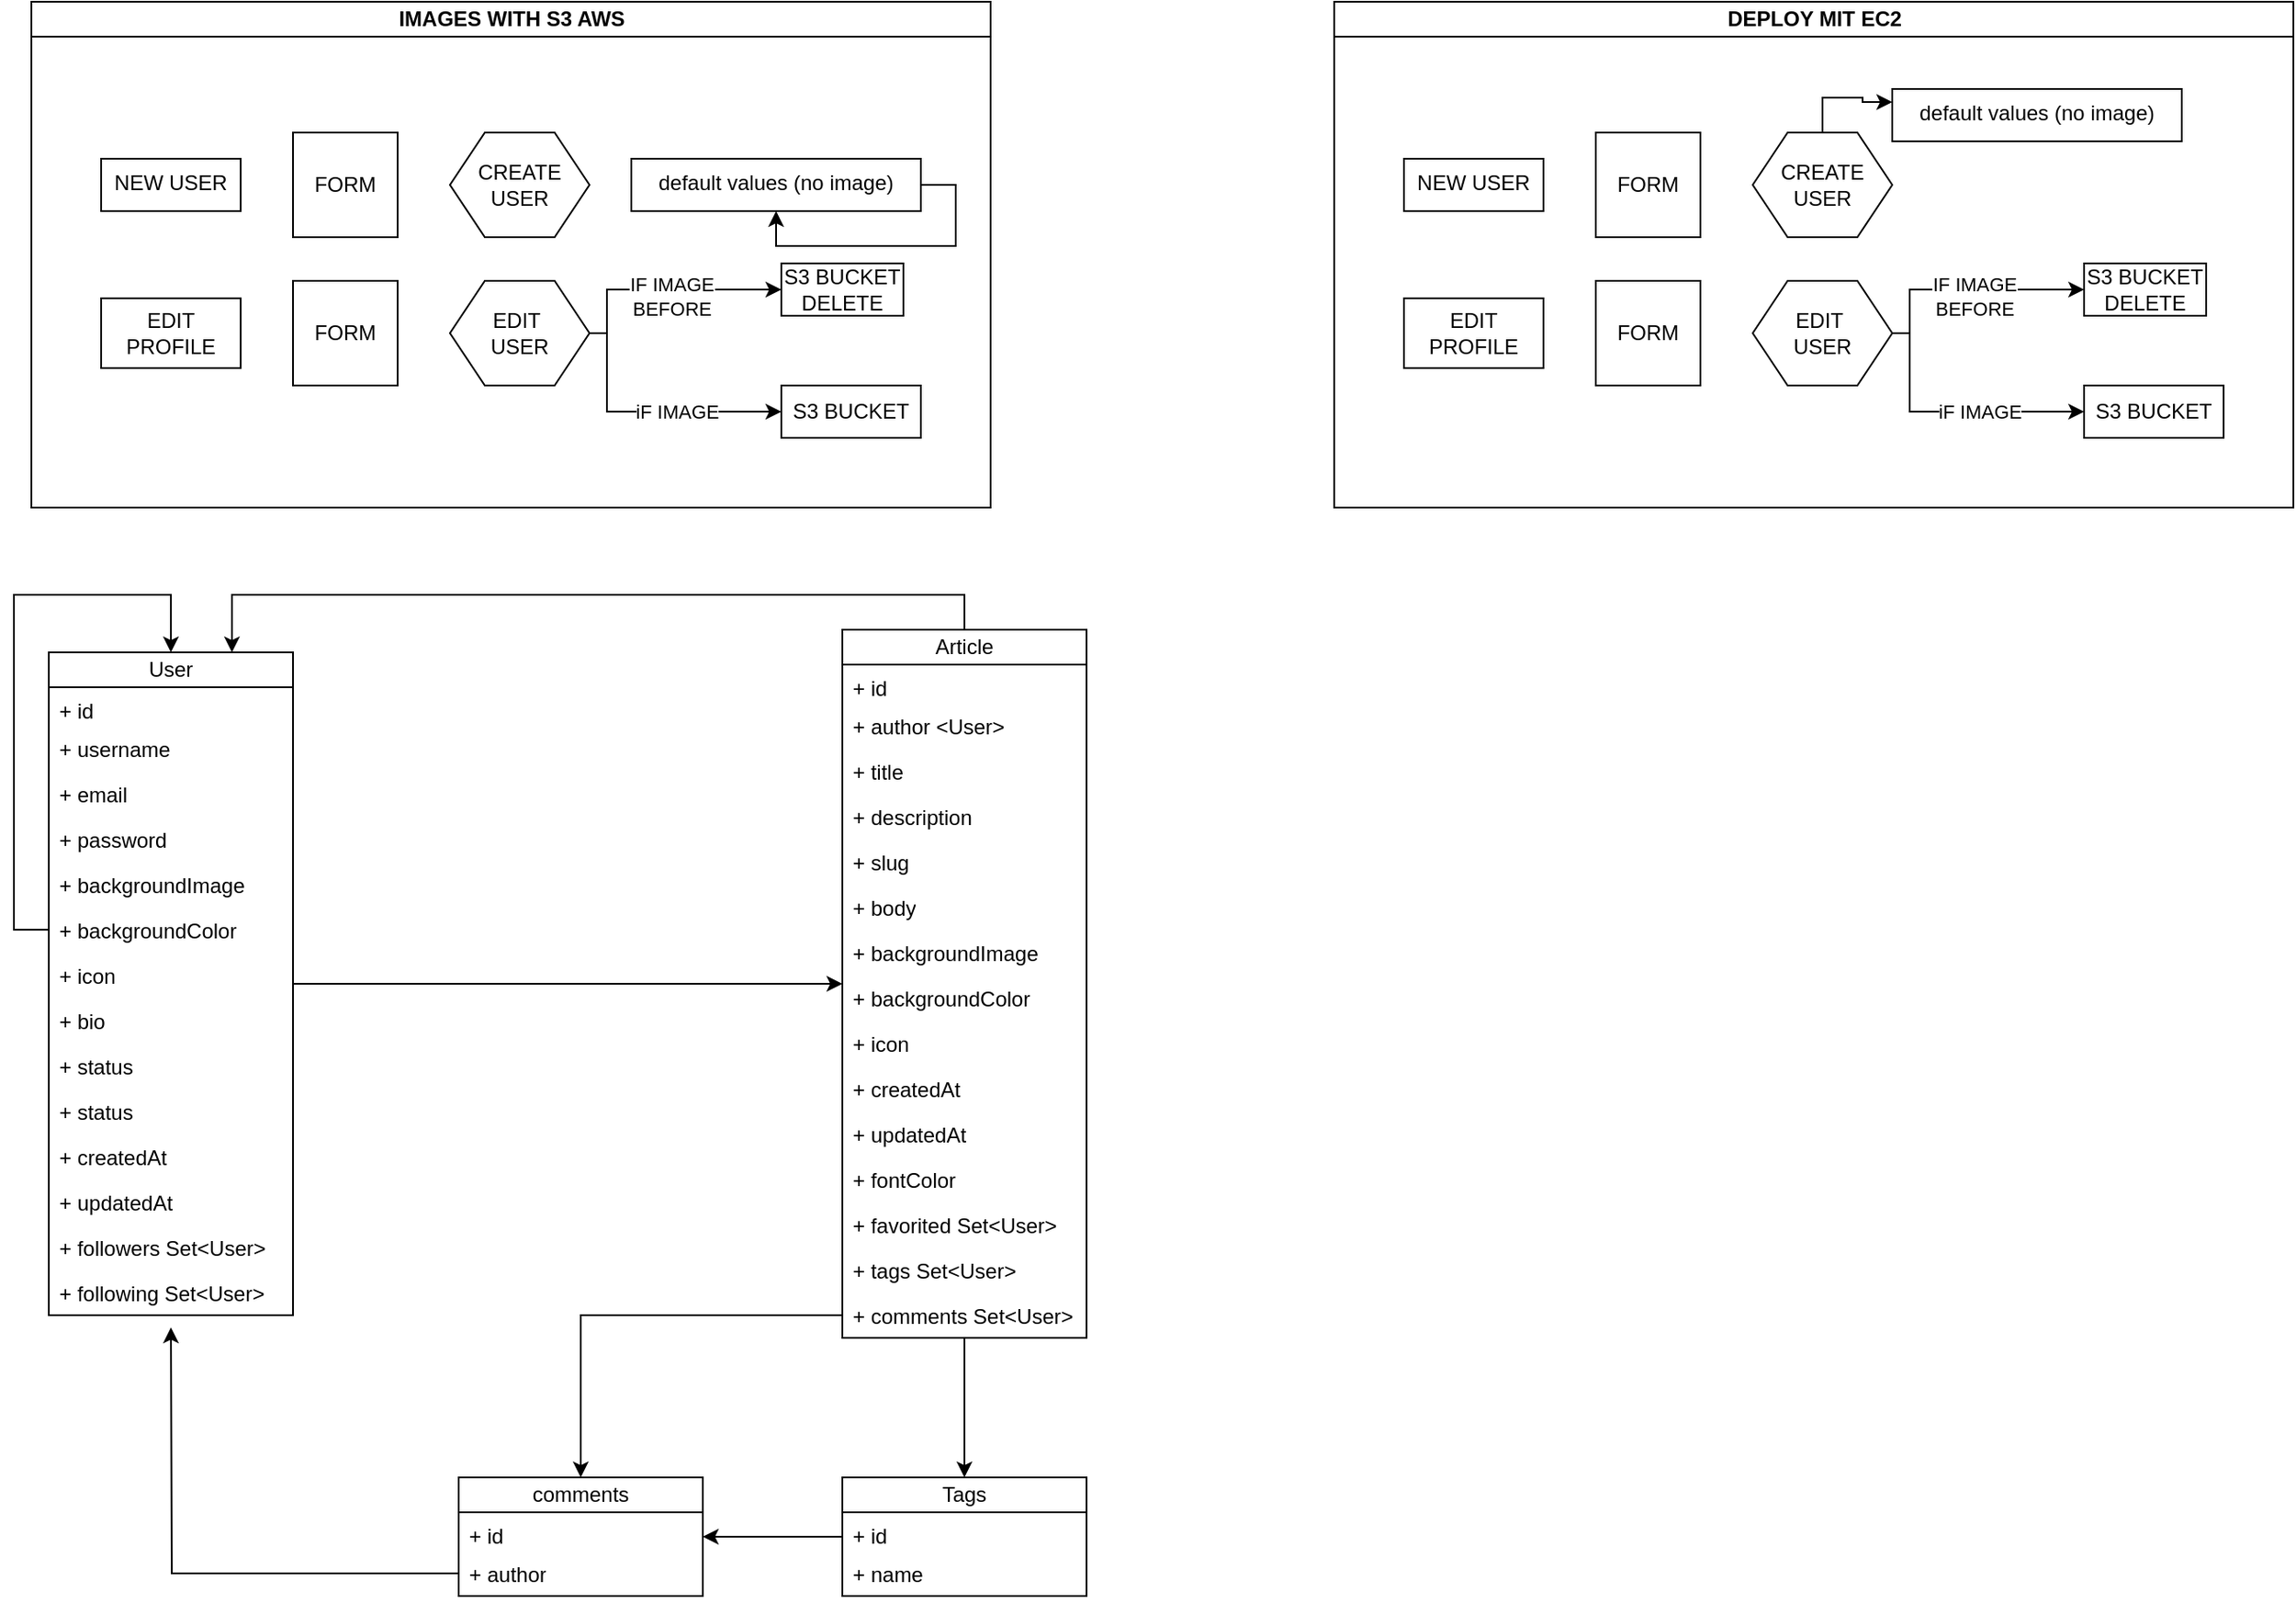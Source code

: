 <mxfile version="24.7.1" type="github">
  <diagram id="prtHgNgQTEPvFCAcTncT" name="Page-1">
    <mxGraphModel dx="794" dy="459" grid="1" gridSize="10" guides="1" tooltips="1" connect="1" arrows="1" fold="1" page="1" pageScale="1" pageWidth="827" pageHeight="1169" math="0" shadow="0">
      <root>
        <mxCell id="0" />
        <mxCell id="1" parent="0" />
        <mxCell id="dNxyNK7c78bLwvsdeMH5-11" value="DEPLOY MIT EC2" style="swimlane;html=1;startSize=20;horizontal=1;containerType=tree;glass=0;" parent="1" vertex="1">
          <mxGeometry x="827" y="100" width="550" height="290" as="geometry" />
        </mxCell>
        <mxCell id="9S2_7b4mvDIKhxkQ7Gb--81" value="default values (no image)" style="rounded=0;whiteSpace=wrap;html=1;verticalAlign=top;" parent="dNxyNK7c78bLwvsdeMH5-11" vertex="1">
          <mxGeometry x="320" y="50" width="166" height="30" as="geometry" />
        </mxCell>
        <mxCell id="9S2_7b4mvDIKhxkQ7Gb--82" value="NEW USER" style="rounded=0;whiteSpace=wrap;html=1;verticalAlign=top;" parent="dNxyNK7c78bLwvsdeMH5-11" vertex="1">
          <mxGeometry x="40" y="90" width="80" height="30" as="geometry" />
        </mxCell>
        <mxCell id="TbEDR5lOKSL9BZgDEyWb-1" value="FORM" style="whiteSpace=wrap;html=1;aspect=fixed;" vertex="1" parent="dNxyNK7c78bLwvsdeMH5-11">
          <mxGeometry x="150" y="75" width="60" height="60" as="geometry" />
        </mxCell>
        <mxCell id="TbEDR5lOKSL9BZgDEyWb-40" style="edgeStyle=orthogonalEdgeStyle;rounded=0;orthogonalLoop=1;jettySize=auto;html=1;entryX=0;entryY=0.25;entryDx=0;entryDy=0;" edge="1" parent="dNxyNK7c78bLwvsdeMH5-11" source="TbEDR5lOKSL9BZgDEyWb-2" target="9S2_7b4mvDIKhxkQ7Gb--81">
          <mxGeometry relative="1" as="geometry">
            <Array as="points">
              <mxPoint x="280" y="55" />
              <mxPoint x="303" y="55" />
              <mxPoint x="303" y="58" />
            </Array>
          </mxGeometry>
        </mxCell>
        <mxCell id="TbEDR5lOKSL9BZgDEyWb-2" value="CREATE USER" style="shape=hexagon;perimeter=hexagonPerimeter2;whiteSpace=wrap;html=1;fixedSize=1;" vertex="1" parent="dNxyNK7c78bLwvsdeMH5-11">
          <mxGeometry x="240" y="75" width="80" height="60" as="geometry" />
        </mxCell>
        <mxCell id="TbEDR5lOKSL9BZgDEyWb-8" value="EDIT PROFILE" style="rounded=0;whiteSpace=wrap;html=1;" vertex="1" parent="dNxyNK7c78bLwvsdeMH5-11">
          <mxGeometry x="40" y="170" width="80" height="40" as="geometry" />
        </mxCell>
        <mxCell id="TbEDR5lOKSL9BZgDEyWb-9" value="FORM" style="whiteSpace=wrap;html=1;aspect=fixed;" vertex="1" parent="dNxyNK7c78bLwvsdeMH5-11">
          <mxGeometry x="150" y="160" width="60" height="60" as="geometry" />
        </mxCell>
        <mxCell id="TbEDR5lOKSL9BZgDEyWb-12" style="edgeStyle=orthogonalEdgeStyle;rounded=0;orthogonalLoop=1;jettySize=auto;html=1;entryX=0;entryY=0.5;entryDx=0;entryDy=0;" edge="1" parent="dNxyNK7c78bLwvsdeMH5-11">
          <mxGeometry relative="1" as="geometry">
            <mxPoint x="320" y="190" as="sourcePoint" />
            <mxPoint x="430" y="235" as="targetPoint" />
            <Array as="points">
              <mxPoint x="330" y="190" />
              <mxPoint x="330" y="235" />
            </Array>
          </mxGeometry>
        </mxCell>
        <mxCell id="TbEDR5lOKSL9BZgDEyWb-13" value="iF IMAGE" style="edgeLabel;html=1;align=center;verticalAlign=middle;resizable=0;points=[];" vertex="1" connectable="0" parent="TbEDR5lOKSL9BZgDEyWb-12">
          <mxGeometry x="-0.275" y="-4" relative="1" as="geometry">
            <mxPoint x="39" y="-4" as="offset" />
          </mxGeometry>
        </mxCell>
        <mxCell id="TbEDR5lOKSL9BZgDEyWb-14" style="edgeStyle=orthogonalEdgeStyle;rounded=0;orthogonalLoop=1;jettySize=auto;html=1;exitX=1;exitY=0.5;exitDx=0;exitDy=0;entryX=0;entryY=0.5;entryDx=0;entryDy=0;" edge="1" parent="dNxyNK7c78bLwvsdeMH5-11" source="TbEDR5lOKSL9BZgDEyWb-10" target="TbEDR5lOKSL9BZgDEyWb-17">
          <mxGeometry relative="1" as="geometry">
            <mxPoint x="350" y="190" as="targetPoint" />
            <Array as="points">
              <mxPoint x="330" y="190" />
              <mxPoint x="330" y="165" />
            </Array>
          </mxGeometry>
        </mxCell>
        <mxCell id="TbEDR5lOKSL9BZgDEyWb-18" value="IF IMAGE&lt;div&gt;BEFORE&lt;/div&gt;" style="edgeLabel;html=1;align=center;verticalAlign=middle;resizable=0;points=[];" vertex="1" connectable="0" parent="TbEDR5lOKSL9BZgDEyWb-14">
          <mxGeometry x="0.058" y="-4" relative="1" as="geometry">
            <mxPoint as="offset" />
          </mxGeometry>
        </mxCell>
        <mxCell id="TbEDR5lOKSL9BZgDEyWb-10" value="EDIT&amp;nbsp;&lt;div&gt;USER&lt;/div&gt;" style="shape=hexagon;perimeter=hexagonPerimeter2;whiteSpace=wrap;html=1;fixedSize=1;" vertex="1" parent="dNxyNK7c78bLwvsdeMH5-11">
          <mxGeometry x="240" y="160" width="80" height="60" as="geometry" />
        </mxCell>
        <mxCell id="TbEDR5lOKSL9BZgDEyWb-11" value="S3 BUCKET" style="rounded=0;whiteSpace=wrap;html=1;" vertex="1" parent="dNxyNK7c78bLwvsdeMH5-11">
          <mxGeometry x="430" y="220" width="80" height="30" as="geometry" />
        </mxCell>
        <mxCell id="TbEDR5lOKSL9BZgDEyWb-17" value="S3 BUCKET DELETE" style="rounded=0;whiteSpace=wrap;html=1;" vertex="1" parent="dNxyNK7c78bLwvsdeMH5-11">
          <mxGeometry x="430" y="150" width="70" height="30" as="geometry" />
        </mxCell>
        <mxCell id="9S2_7b4mvDIKhxkQ7Gb--50" value="" style="edgeStyle=orthogonalEdgeStyle;rounded=0;orthogonalLoop=1;jettySize=auto;html=1;" parent="1" source="9S2_7b4mvDIKhxkQ7Gb--7" target="9S2_7b4mvDIKhxkQ7Gb--34" edge="1">
          <mxGeometry relative="1" as="geometry" />
        </mxCell>
        <mxCell id="9S2_7b4mvDIKhxkQ7Gb--7" value="User" style="swimlane;fontStyle=0;childLayout=stackLayout;horizontal=1;startSize=20;fillColor=none;horizontalStack=0;resizeParent=1;resizeParentMax=0;resizeLast=0;collapsible=1;marginBottom=0;whiteSpace=wrap;html=1;" parent="1" vertex="1">
          <mxGeometry x="90" y="473" width="140" height="380" as="geometry">
            <mxRectangle x="340" y="390" width="70" height="30" as="alternateBounds" />
          </mxGeometry>
        </mxCell>
        <mxCell id="9S2_7b4mvDIKhxkQ7Gb--8" value="+ id&lt;span style=&quot;color: rgba(0, 0, 0, 0); font-family: monospace; font-size: 0px; text-wrap: nowrap;&quot;&gt;%3CmxGraphModel%3E%3Croot%3E%3CmxCell%20id%3D%220%22%2F%3E%3CmxCell%20id%3D%221%22%20parent%3D%220%22%2F%3E%3CmxCell%20id%3D%222%22%20value%3D%22%2B%20Password%22%20style%3D%22text%3BstrokeColor%3Dnone%3BfillColor%3Dnone%3Balign%3Dleft%3BverticalAlign%3Dtop%3BspacingLeft%3D4%3BspacingRight%3D4%3Boverflow%3Dhidden%3Brotatable%3D0%3Bpoints%3D%5B%5B0%2C0.5%5D%2C%5B1%2C0.5%5D%5D%3BportConstraint%3Deastwest%3BwhiteSpace%3Dwrap%3Bhtml%3D1%3B%22%20vertex%3D%221%22%20parent%3D%221%22%3E%3CmxGeometry%20x%3D%22340%22%20y%3D%22458%22%20width%3D%22140%22%20height%3D%2226%22%20as%3D%22geometry%22%2F%3E%3C%2FmxCell%3E%3C%2Froot%3E%3C%2FmxGraphModel%3E&lt;/span&gt;" style="text;strokeColor=none;fillColor=none;align=left;verticalAlign=top;spacingLeft=4;spacingRight=4;overflow=hidden;rotatable=0;points=[[0,0.5],[1,0.5]];portConstraint=eastwest;whiteSpace=wrap;html=1;" parent="9S2_7b4mvDIKhxkQ7Gb--7" vertex="1">
          <mxGeometry y="20" width="140" height="22" as="geometry" />
        </mxCell>
        <mxCell id="9S2_7b4mvDIKhxkQ7Gb--9" value="+ username" style="text;strokeColor=none;fillColor=none;align=left;verticalAlign=top;spacingLeft=4;spacingRight=4;overflow=hidden;rotatable=0;points=[[0,0.5],[1,0.5]];portConstraint=eastwest;whiteSpace=wrap;html=1;" parent="9S2_7b4mvDIKhxkQ7Gb--7" vertex="1">
          <mxGeometry y="42" width="140" height="26" as="geometry" />
        </mxCell>
        <mxCell id="9S2_7b4mvDIKhxkQ7Gb--10" value="+ email" style="text;strokeColor=none;fillColor=none;align=left;verticalAlign=top;spacingLeft=4;spacingRight=4;overflow=hidden;rotatable=0;points=[[0,0.5],[1,0.5]];portConstraint=eastwest;whiteSpace=wrap;html=1;" parent="9S2_7b4mvDIKhxkQ7Gb--7" vertex="1">
          <mxGeometry y="68" width="140" height="26" as="geometry" />
        </mxCell>
        <mxCell id="9S2_7b4mvDIKhxkQ7Gb--21" value="+ password" style="text;strokeColor=none;fillColor=none;align=left;verticalAlign=top;spacingLeft=4;spacingRight=4;overflow=hidden;rotatable=0;points=[[0,0.5],[1,0.5]];portConstraint=eastwest;whiteSpace=wrap;html=1;" parent="9S2_7b4mvDIKhxkQ7Gb--7" vertex="1">
          <mxGeometry y="94" width="140" height="26" as="geometry" />
        </mxCell>
        <mxCell id="9S2_7b4mvDIKhxkQ7Gb--25" value="+ backgroundImage" style="text;strokeColor=none;fillColor=none;align=left;verticalAlign=top;spacingLeft=4;spacingRight=4;overflow=hidden;rotatable=0;points=[[0,0.5],[1,0.5]];portConstraint=eastwest;whiteSpace=wrap;html=1;" parent="9S2_7b4mvDIKhxkQ7Gb--7" vertex="1">
          <mxGeometry y="120" width="140" height="26" as="geometry" />
        </mxCell>
        <mxCell id="9S2_7b4mvDIKhxkQ7Gb--30" style="edgeStyle=orthogonalEdgeStyle;rounded=0;orthogonalLoop=1;jettySize=auto;html=1;" parent="9S2_7b4mvDIKhxkQ7Gb--7" source="9S2_7b4mvDIKhxkQ7Gb--26" target="9S2_7b4mvDIKhxkQ7Gb--7" edge="1">
          <mxGeometry relative="1" as="geometry">
            <Array as="points">
              <mxPoint x="-20" y="159" />
              <mxPoint x="-20" y="-33" />
              <mxPoint x="70" y="-33" />
            </Array>
          </mxGeometry>
        </mxCell>
        <mxCell id="9S2_7b4mvDIKhxkQ7Gb--26" value="+ backgroundColor" style="text;strokeColor=none;fillColor=none;align=left;verticalAlign=top;spacingLeft=4;spacingRight=4;overflow=hidden;rotatable=0;points=[[0,0.5],[1,0.5]];portConstraint=eastwest;whiteSpace=wrap;html=1;" parent="9S2_7b4mvDIKhxkQ7Gb--7" vertex="1">
          <mxGeometry y="146" width="140" height="26" as="geometry" />
        </mxCell>
        <mxCell id="9S2_7b4mvDIKhxkQ7Gb--24" value="+ icon" style="text;strokeColor=none;fillColor=none;align=left;verticalAlign=top;spacingLeft=4;spacingRight=4;overflow=hidden;rotatable=0;points=[[0,0.5],[1,0.5]];portConstraint=eastwest;whiteSpace=wrap;html=1;" parent="9S2_7b4mvDIKhxkQ7Gb--7" vertex="1">
          <mxGeometry y="172" width="140" height="26" as="geometry" />
        </mxCell>
        <mxCell id="9S2_7b4mvDIKhxkQ7Gb--23" value="+ bio" style="text;strokeColor=none;fillColor=none;align=left;verticalAlign=top;spacingLeft=4;spacingRight=4;overflow=hidden;rotatable=0;points=[[0,0.5],[1,0.5]];portConstraint=eastwest;whiteSpace=wrap;html=1;" parent="9S2_7b4mvDIKhxkQ7Gb--7" vertex="1">
          <mxGeometry y="198" width="140" height="26" as="geometry" />
        </mxCell>
        <mxCell id="9S2_7b4mvDIKhxkQ7Gb--22" value="+ status" style="text;strokeColor=none;fillColor=none;align=left;verticalAlign=top;spacingLeft=4;spacingRight=4;overflow=hidden;rotatable=0;points=[[0,0.5],[1,0.5]];portConstraint=eastwest;whiteSpace=wrap;html=1;" parent="9S2_7b4mvDIKhxkQ7Gb--7" vertex="1">
          <mxGeometry y="224" width="140" height="26" as="geometry" />
        </mxCell>
        <mxCell id="9S2_7b4mvDIKhxkQ7Gb--27" value="+ status" style="text;strokeColor=none;fillColor=none;align=left;verticalAlign=top;spacingLeft=4;spacingRight=4;overflow=hidden;rotatable=0;points=[[0,0.5],[1,0.5]];portConstraint=eastwest;whiteSpace=wrap;html=1;" parent="9S2_7b4mvDIKhxkQ7Gb--7" vertex="1">
          <mxGeometry y="250" width="140" height="26" as="geometry" />
        </mxCell>
        <mxCell id="9S2_7b4mvDIKhxkQ7Gb--29" value="+ createdAt" style="text;strokeColor=none;fillColor=none;align=left;verticalAlign=top;spacingLeft=4;spacingRight=4;overflow=hidden;rotatable=0;points=[[0,0.5],[1,0.5]];portConstraint=eastwest;whiteSpace=wrap;html=1;" parent="9S2_7b4mvDIKhxkQ7Gb--7" vertex="1">
          <mxGeometry y="276" width="140" height="26" as="geometry" />
        </mxCell>
        <mxCell id="9S2_7b4mvDIKhxkQ7Gb--28" value="+ updatedAt" style="text;strokeColor=none;fillColor=none;align=left;verticalAlign=top;spacingLeft=4;spacingRight=4;overflow=hidden;rotatable=0;points=[[0,0.5],[1,0.5]];portConstraint=eastwest;whiteSpace=wrap;html=1;" parent="9S2_7b4mvDIKhxkQ7Gb--7" vertex="1">
          <mxGeometry y="302" width="140" height="26" as="geometry" />
        </mxCell>
        <mxCell id="9S2_7b4mvDIKhxkQ7Gb--31" value="+ followers Set&amp;lt;User&amp;gt;" style="text;strokeColor=none;fillColor=none;align=left;verticalAlign=top;spacingLeft=4;spacingRight=4;overflow=hidden;rotatable=0;points=[[0,0.5],[1,0.5]];portConstraint=eastwest;whiteSpace=wrap;html=1;" parent="9S2_7b4mvDIKhxkQ7Gb--7" vertex="1">
          <mxGeometry y="328" width="140" height="26" as="geometry" />
        </mxCell>
        <mxCell id="9S2_7b4mvDIKhxkQ7Gb--32" value="+ following Set&amp;lt;User&amp;gt;" style="text;strokeColor=none;fillColor=none;align=left;verticalAlign=top;spacingLeft=4;spacingRight=4;overflow=hidden;rotatable=0;points=[[0,0.5],[1,0.5]];portConstraint=eastwest;whiteSpace=wrap;html=1;" parent="9S2_7b4mvDIKhxkQ7Gb--7" vertex="1">
          <mxGeometry y="354" width="140" height="26" as="geometry" />
        </mxCell>
        <mxCell id="9S2_7b4mvDIKhxkQ7Gb--51" style="edgeStyle=orthogonalEdgeStyle;rounded=0;orthogonalLoop=1;jettySize=auto;html=1;entryX=0.75;entryY=0;entryDx=0;entryDy=0;" parent="1" source="9S2_7b4mvDIKhxkQ7Gb--34" target="9S2_7b4mvDIKhxkQ7Gb--7" edge="1">
          <mxGeometry relative="1" as="geometry">
            <mxPoint x="430" y="450" as="targetPoint" />
            <Array as="points">
              <mxPoint x="615" y="440" />
              <mxPoint x="195" y="440" />
            </Array>
          </mxGeometry>
        </mxCell>
        <mxCell id="9S2_7b4mvDIKhxkQ7Gb--72" value="" style="edgeStyle=orthogonalEdgeStyle;rounded=0;orthogonalLoop=1;jettySize=auto;html=1;" parent="1" source="9S2_7b4mvDIKhxkQ7Gb--34" target="9S2_7b4mvDIKhxkQ7Gb--56" edge="1">
          <mxGeometry relative="1" as="geometry" />
        </mxCell>
        <mxCell id="9S2_7b4mvDIKhxkQ7Gb--34" value="Article" style="swimlane;fontStyle=0;childLayout=stackLayout;horizontal=1;startSize=20;fillColor=none;horizontalStack=0;resizeParent=1;resizeParentMax=0;resizeLast=0;collapsible=1;marginBottom=0;whiteSpace=wrap;html=1;" parent="1" vertex="1">
          <mxGeometry x="545" y="460" width="140" height="406" as="geometry">
            <mxRectangle x="340" y="390" width="70" height="30" as="alternateBounds" />
          </mxGeometry>
        </mxCell>
        <mxCell id="9S2_7b4mvDIKhxkQ7Gb--35" value="+ id&lt;span style=&quot;color: rgba(0, 0, 0, 0); font-family: monospace; font-size: 0px; text-wrap: nowrap;&quot;&gt;%3CmxGraphModel%3E%3Croot%3E%3CmxCell%20id%3D%220%22%2F%3E%3CmxCell%20id%3D%221%22%20parent%3D%220%22%2F%3E%3CmxCell%20id%3D%222%22%20value%3D%22%2B%20Password%22%20style%3D%22text%3BstrokeColor%3Dnone%3BfillColor%3Dnone%3Balign%3Dleft%3BverticalAlign%3Dtop%3BspacingLeft%3D4%3BspacingRight%3D4%3Boverflow%3Dhidden%3Brotatable%3D0%3Bpoints%3D%5B%5B0%2C0.5%5D%2C%5B1%2C0.5%5D%5D%3BportConstraint%3Deastwest%3BwhiteSpace%3Dwrap%3Bhtml%3D1%3B%22%20vertex%3D%221%22%20parent%3D%221%22%3E%3CmxGeometry%20x%3D%22340%22%20y%3D%22458%22%20width%3D%22140%22%20height%3D%2226%22%20as%3D%22geometry%22%2F%3E%3C%2FmxCell%3E%3C%2Froot%3E%3C%2FmxGraphModel%3E&lt;/span&gt;" style="text;strokeColor=none;fillColor=none;align=left;verticalAlign=top;spacingLeft=4;spacingRight=4;overflow=hidden;rotatable=0;points=[[0,0.5],[1,0.5]];portConstraint=eastwest;whiteSpace=wrap;html=1;" parent="9S2_7b4mvDIKhxkQ7Gb--34" vertex="1">
          <mxGeometry y="20" width="140" height="22" as="geometry" />
        </mxCell>
        <mxCell id="9S2_7b4mvDIKhxkQ7Gb--36" value="+ author &amp;lt;User&amp;gt;" style="text;strokeColor=none;fillColor=none;align=left;verticalAlign=top;spacingLeft=4;spacingRight=4;overflow=hidden;rotatable=0;points=[[0,0.5],[1,0.5]];portConstraint=eastwest;whiteSpace=wrap;html=1;" parent="9S2_7b4mvDIKhxkQ7Gb--34" vertex="1">
          <mxGeometry y="42" width="140" height="26" as="geometry" />
        </mxCell>
        <mxCell id="9S2_7b4mvDIKhxkQ7Gb--37" value="+ title" style="text;strokeColor=none;fillColor=none;align=left;verticalAlign=top;spacingLeft=4;spacingRight=4;overflow=hidden;rotatable=0;points=[[0,0.5],[1,0.5]];portConstraint=eastwest;whiteSpace=wrap;html=1;" parent="9S2_7b4mvDIKhxkQ7Gb--34" vertex="1">
          <mxGeometry y="68" width="140" height="26" as="geometry" />
        </mxCell>
        <mxCell id="9S2_7b4mvDIKhxkQ7Gb--38" value="+ description" style="text;strokeColor=none;fillColor=none;align=left;verticalAlign=top;spacingLeft=4;spacingRight=4;overflow=hidden;rotatable=0;points=[[0,0.5],[1,0.5]];portConstraint=eastwest;whiteSpace=wrap;html=1;" parent="9S2_7b4mvDIKhxkQ7Gb--34" vertex="1">
          <mxGeometry y="94" width="140" height="26" as="geometry" />
        </mxCell>
        <mxCell id="9S2_7b4mvDIKhxkQ7Gb--39" value="+ slug" style="text;strokeColor=none;fillColor=none;align=left;verticalAlign=top;spacingLeft=4;spacingRight=4;overflow=hidden;rotatable=0;points=[[0,0.5],[1,0.5]];portConstraint=eastwest;whiteSpace=wrap;html=1;" parent="9S2_7b4mvDIKhxkQ7Gb--34" vertex="1">
          <mxGeometry y="120" width="140" height="26" as="geometry" />
        </mxCell>
        <mxCell id="9S2_7b4mvDIKhxkQ7Gb--41" value="+ body" style="text;strokeColor=none;fillColor=none;align=left;verticalAlign=top;spacingLeft=4;spacingRight=4;overflow=hidden;rotatable=0;points=[[0,0.5],[1,0.5]];portConstraint=eastwest;whiteSpace=wrap;html=1;" parent="9S2_7b4mvDIKhxkQ7Gb--34" vertex="1">
          <mxGeometry y="146" width="140" height="26" as="geometry" />
        </mxCell>
        <mxCell id="9S2_7b4mvDIKhxkQ7Gb--42" value="+ backgroundImage" style="text;strokeColor=none;fillColor=none;align=left;verticalAlign=top;spacingLeft=4;spacingRight=4;overflow=hidden;rotatable=0;points=[[0,0.5],[1,0.5]];portConstraint=eastwest;whiteSpace=wrap;html=1;" parent="9S2_7b4mvDIKhxkQ7Gb--34" vertex="1">
          <mxGeometry y="172" width="140" height="26" as="geometry" />
        </mxCell>
        <mxCell id="9S2_7b4mvDIKhxkQ7Gb--43" value="+ backgroundColor" style="text;strokeColor=none;fillColor=none;align=left;verticalAlign=top;spacingLeft=4;spacingRight=4;overflow=hidden;rotatable=0;points=[[0,0.5],[1,0.5]];portConstraint=eastwest;whiteSpace=wrap;html=1;" parent="9S2_7b4mvDIKhxkQ7Gb--34" vertex="1">
          <mxGeometry y="198" width="140" height="26" as="geometry" />
        </mxCell>
        <mxCell id="9S2_7b4mvDIKhxkQ7Gb--44" value="+ icon" style="text;strokeColor=none;fillColor=none;align=left;verticalAlign=top;spacingLeft=4;spacingRight=4;overflow=hidden;rotatable=0;points=[[0,0.5],[1,0.5]];portConstraint=eastwest;whiteSpace=wrap;html=1;" parent="9S2_7b4mvDIKhxkQ7Gb--34" vertex="1">
          <mxGeometry y="224" width="140" height="26" as="geometry" />
        </mxCell>
        <mxCell id="9S2_7b4mvDIKhxkQ7Gb--46" value="+ createdAt" style="text;strokeColor=none;fillColor=none;align=left;verticalAlign=top;spacingLeft=4;spacingRight=4;overflow=hidden;rotatable=0;points=[[0,0.5],[1,0.5]];portConstraint=eastwest;whiteSpace=wrap;html=1;" parent="9S2_7b4mvDIKhxkQ7Gb--34" vertex="1">
          <mxGeometry y="250" width="140" height="26" as="geometry" />
        </mxCell>
        <mxCell id="9S2_7b4mvDIKhxkQ7Gb--47" value="+ updatedAt" style="text;strokeColor=none;fillColor=none;align=left;verticalAlign=top;spacingLeft=4;spacingRight=4;overflow=hidden;rotatable=0;points=[[0,0.5],[1,0.5]];portConstraint=eastwest;whiteSpace=wrap;html=1;" parent="9S2_7b4mvDIKhxkQ7Gb--34" vertex="1">
          <mxGeometry y="276" width="140" height="26" as="geometry" />
        </mxCell>
        <mxCell id="9S2_7b4mvDIKhxkQ7Gb--48" value="+ fontColor" style="text;strokeColor=none;fillColor=none;align=left;verticalAlign=top;spacingLeft=4;spacingRight=4;overflow=hidden;rotatable=0;points=[[0,0.5],[1,0.5]];portConstraint=eastwest;whiteSpace=wrap;html=1;" parent="9S2_7b4mvDIKhxkQ7Gb--34" vertex="1">
          <mxGeometry y="302" width="140" height="26" as="geometry" />
        </mxCell>
        <mxCell id="9S2_7b4mvDIKhxkQ7Gb--55" value="+ favorited Set&amp;lt;User&amp;gt;" style="text;strokeColor=none;fillColor=none;align=left;verticalAlign=top;spacingLeft=4;spacingRight=4;overflow=hidden;rotatable=0;points=[[0,0.5],[1,0.5]];portConstraint=eastwest;whiteSpace=wrap;html=1;" parent="9S2_7b4mvDIKhxkQ7Gb--34" vertex="1">
          <mxGeometry y="328" width="140" height="26" as="geometry" />
        </mxCell>
        <mxCell id="9S2_7b4mvDIKhxkQ7Gb--53" value="+ tags Set&amp;lt;User&amp;gt;" style="text;strokeColor=none;fillColor=none;align=left;verticalAlign=top;spacingLeft=4;spacingRight=4;overflow=hidden;rotatable=0;points=[[0,0.5],[1,0.5]];portConstraint=eastwest;whiteSpace=wrap;html=1;" parent="9S2_7b4mvDIKhxkQ7Gb--34" vertex="1">
          <mxGeometry y="354" width="140" height="26" as="geometry" />
        </mxCell>
        <mxCell id="9S2_7b4mvDIKhxkQ7Gb--54" value="+ comments Set&amp;lt;User&amp;gt;" style="text;strokeColor=none;fillColor=none;align=left;verticalAlign=top;spacingLeft=4;spacingRight=4;overflow=hidden;rotatable=0;points=[[0,0.5],[1,0.5]];portConstraint=eastwest;whiteSpace=wrap;html=1;" parent="9S2_7b4mvDIKhxkQ7Gb--34" vertex="1">
          <mxGeometry y="380" width="140" height="26" as="geometry" />
        </mxCell>
        <mxCell id="9S2_7b4mvDIKhxkQ7Gb--76" value="" style="edgeStyle=orthogonalEdgeStyle;rounded=0;orthogonalLoop=1;jettySize=auto;html=1;" parent="1" source="9S2_7b4mvDIKhxkQ7Gb--56" target="9S2_7b4mvDIKhxkQ7Gb--73" edge="1">
          <mxGeometry relative="1" as="geometry" />
        </mxCell>
        <mxCell id="9S2_7b4mvDIKhxkQ7Gb--56" value="Tags" style="swimlane;fontStyle=0;childLayout=stackLayout;horizontal=1;startSize=20;fillColor=none;horizontalStack=0;resizeParent=1;resizeParentMax=0;resizeLast=0;collapsible=1;marginBottom=0;whiteSpace=wrap;html=1;" parent="1" vertex="1">
          <mxGeometry x="545" y="946" width="140" height="68" as="geometry">
            <mxRectangle x="340" y="390" width="70" height="30" as="alternateBounds" />
          </mxGeometry>
        </mxCell>
        <mxCell id="9S2_7b4mvDIKhxkQ7Gb--57" value="+ id&lt;span style=&quot;color: rgba(0, 0, 0, 0); font-family: monospace; font-size: 0px; text-wrap: nowrap;&quot;&gt;%3CmxGraphModel%3E%3Croot%3E%3CmxCell%20id%3D%220%22%2F%3E%3CmxCell%20id%3D%221%22%20parent%3D%220%22%2F%3E%3CmxCell%20id%3D%222%22%20value%3D%22%2B%20Password%22%20style%3D%22text%3BstrokeColor%3Dnone%3BfillColor%3Dnone%3Balign%3Dleft%3BverticalAlign%3Dtop%3BspacingLeft%3D4%3BspacingRight%3D4%3Boverflow%3Dhidden%3Brotatable%3D0%3Bpoints%3D%5B%5B0%2C0.5%5D%2C%5B1%2C0.5%5D%5D%3BportConstraint%3Deastwest%3BwhiteSpace%3Dwrap%3Bhtml%3D1%3B%22%20vertex%3D%221%22%20parent%3D%221%22%3E%3CmxGeometry%20x%3D%22340%22%20y%3D%22458%22%20width%3D%22140%22%20height%3D%2226%22%20as%3D%22geometry%22%2F%3E%3C%2FmxCell%3E%3C%2Froot%3E%3C%2FmxGraphModel%3E&lt;/span&gt;" style="text;strokeColor=none;fillColor=none;align=left;verticalAlign=top;spacingLeft=4;spacingRight=4;overflow=hidden;rotatable=0;points=[[0,0.5],[1,0.5]];portConstraint=eastwest;whiteSpace=wrap;html=1;" parent="9S2_7b4mvDIKhxkQ7Gb--56" vertex="1">
          <mxGeometry y="20" width="140" height="22" as="geometry" />
        </mxCell>
        <mxCell id="9S2_7b4mvDIKhxkQ7Gb--58" value="+ name" style="text;strokeColor=none;fillColor=none;align=left;verticalAlign=top;spacingLeft=4;spacingRight=4;overflow=hidden;rotatable=0;points=[[0,0.5],[1,0.5]];portConstraint=eastwest;whiteSpace=wrap;html=1;" parent="9S2_7b4mvDIKhxkQ7Gb--56" vertex="1">
          <mxGeometry y="42" width="140" height="26" as="geometry" />
        </mxCell>
        <mxCell id="9S2_7b4mvDIKhxkQ7Gb--73" value="comments" style="swimlane;fontStyle=0;childLayout=stackLayout;horizontal=1;startSize=20;fillColor=none;horizontalStack=0;resizeParent=1;resizeParentMax=0;resizeLast=0;collapsible=1;marginBottom=0;whiteSpace=wrap;html=1;" parent="1" vertex="1">
          <mxGeometry x="325" y="946" width="140" height="68" as="geometry">
            <mxRectangle x="340" y="390" width="70" height="30" as="alternateBounds" />
          </mxGeometry>
        </mxCell>
        <mxCell id="9S2_7b4mvDIKhxkQ7Gb--74" value="+ id&lt;span style=&quot;color: rgba(0, 0, 0, 0); font-family: monospace; font-size: 0px; text-wrap: nowrap;&quot;&gt;%3CmxGraphModel%3E%3Croot%3E%3CmxCell%20id%3D%220%22%2F%3E%3CmxCell%20id%3D%221%22%20parent%3D%220%22%2F%3E%3CmxCell%20id%3D%222%22%20value%3D%22%2B%20Password%22%20style%3D%22text%3BstrokeColor%3Dnone%3BfillColor%3Dnone%3Balign%3Dleft%3BverticalAlign%3Dtop%3BspacingLeft%3D4%3BspacingRight%3D4%3Boverflow%3Dhidden%3Brotatable%3D0%3Bpoints%3D%5B%5B0%2C0.5%5D%2C%5B1%2C0.5%5D%5D%3BportConstraint%3Deastwest%3BwhiteSpace%3Dwrap%3Bhtml%3D1%3B%22%20vertex%3D%221%22%20parent%3D%221%22%3E%3CmxGeometry%20x%3D%22340%22%20y%3D%22458%22%20width%3D%22140%22%20height%3D%2226%22%20as%3D%22geometry%22%2F%3E%3C%2FmxCell%3E%3C%2Froot%3E%3C%2FmxGraphModel%3E&lt;/span&gt;" style="text;strokeColor=none;fillColor=none;align=left;verticalAlign=top;spacingLeft=4;spacingRight=4;overflow=hidden;rotatable=0;points=[[0,0.5],[1,0.5]];portConstraint=eastwest;whiteSpace=wrap;html=1;" parent="9S2_7b4mvDIKhxkQ7Gb--73" vertex="1">
          <mxGeometry y="20" width="140" height="22" as="geometry" />
        </mxCell>
        <mxCell id="9S2_7b4mvDIKhxkQ7Gb--78" style="edgeStyle=orthogonalEdgeStyle;rounded=0;orthogonalLoop=1;jettySize=auto;html=1;" parent="9S2_7b4mvDIKhxkQ7Gb--73" source="9S2_7b4mvDIKhxkQ7Gb--75" edge="1">
          <mxGeometry relative="1" as="geometry">
            <mxPoint x="-165" y="-86" as="targetPoint" />
          </mxGeometry>
        </mxCell>
        <mxCell id="9S2_7b4mvDIKhxkQ7Gb--75" value="+ author" style="text;strokeColor=none;fillColor=none;align=left;verticalAlign=top;spacingLeft=4;spacingRight=4;overflow=hidden;rotatable=0;points=[[0,0.5],[1,0.5]];portConstraint=eastwest;whiteSpace=wrap;html=1;" parent="9S2_7b4mvDIKhxkQ7Gb--73" vertex="1">
          <mxGeometry y="42" width="140" height="26" as="geometry" />
        </mxCell>
        <mxCell id="9S2_7b4mvDIKhxkQ7Gb--77" style="edgeStyle=orthogonalEdgeStyle;rounded=0;orthogonalLoop=1;jettySize=auto;html=1;entryX=0.5;entryY=0;entryDx=0;entryDy=0;" parent="1" source="9S2_7b4mvDIKhxkQ7Gb--54" target="9S2_7b4mvDIKhxkQ7Gb--73" edge="1">
          <mxGeometry relative="1" as="geometry" />
        </mxCell>
        <mxCell id="TbEDR5lOKSL9BZgDEyWb-24" value="IMAGES WITH S3 AWS" style="swimlane;html=1;startSize=20;horizontal=1;containerType=tree;glass=0;" vertex="1" parent="1">
          <mxGeometry x="80" y="100" width="550" height="290" as="geometry" />
        </mxCell>
        <mxCell id="TbEDR5lOKSL9BZgDEyWb-25" value="default values (no image)" style="rounded=0;whiteSpace=wrap;html=1;verticalAlign=top;" vertex="1" parent="TbEDR5lOKSL9BZgDEyWb-24">
          <mxGeometry x="344" y="90" width="166" height="30" as="geometry" />
        </mxCell>
        <mxCell id="TbEDR5lOKSL9BZgDEyWb-26" value="NEW USER" style="rounded=0;whiteSpace=wrap;html=1;verticalAlign=top;" vertex="1" parent="TbEDR5lOKSL9BZgDEyWb-24">
          <mxGeometry x="40" y="90" width="80" height="30" as="geometry" />
        </mxCell>
        <mxCell id="TbEDR5lOKSL9BZgDEyWb-27" value="FORM" style="whiteSpace=wrap;html=1;aspect=fixed;" vertex="1" parent="TbEDR5lOKSL9BZgDEyWb-24">
          <mxGeometry x="150" y="75" width="60" height="60" as="geometry" />
        </mxCell>
        <mxCell id="TbEDR5lOKSL9BZgDEyWb-28" value="CREATE USER" style="shape=hexagon;perimeter=hexagonPerimeter2;whiteSpace=wrap;html=1;fixedSize=1;" vertex="1" parent="TbEDR5lOKSL9BZgDEyWb-24">
          <mxGeometry x="240" y="75" width="80" height="60" as="geometry" />
        </mxCell>
        <mxCell id="TbEDR5lOKSL9BZgDEyWb-29" value="EDIT PROFILE" style="rounded=0;whiteSpace=wrap;html=1;" vertex="1" parent="TbEDR5lOKSL9BZgDEyWb-24">
          <mxGeometry x="40" y="170" width="80" height="40" as="geometry" />
        </mxCell>
        <mxCell id="TbEDR5lOKSL9BZgDEyWb-30" value="FORM" style="whiteSpace=wrap;html=1;aspect=fixed;" vertex="1" parent="TbEDR5lOKSL9BZgDEyWb-24">
          <mxGeometry x="150" y="160" width="60" height="60" as="geometry" />
        </mxCell>
        <mxCell id="TbEDR5lOKSL9BZgDEyWb-31" style="edgeStyle=orthogonalEdgeStyle;rounded=0;orthogonalLoop=1;jettySize=auto;html=1;entryX=0;entryY=0.5;entryDx=0;entryDy=0;" edge="1" parent="TbEDR5lOKSL9BZgDEyWb-24" source="TbEDR5lOKSL9BZgDEyWb-35" target="TbEDR5lOKSL9BZgDEyWb-36">
          <mxGeometry relative="1" as="geometry">
            <Array as="points">
              <mxPoint x="330" y="190" />
              <mxPoint x="330" y="235" />
            </Array>
          </mxGeometry>
        </mxCell>
        <mxCell id="TbEDR5lOKSL9BZgDEyWb-32" value="iF IMAGE" style="edgeLabel;html=1;align=center;verticalAlign=middle;resizable=0;points=[];" vertex="1" connectable="0" parent="TbEDR5lOKSL9BZgDEyWb-31">
          <mxGeometry x="-0.275" y="-4" relative="1" as="geometry">
            <mxPoint x="39" y="-4" as="offset" />
          </mxGeometry>
        </mxCell>
        <mxCell id="TbEDR5lOKSL9BZgDEyWb-33" style="edgeStyle=orthogonalEdgeStyle;rounded=0;orthogonalLoop=1;jettySize=auto;html=1;exitX=1;exitY=0.5;exitDx=0;exitDy=0;entryX=0;entryY=0.5;entryDx=0;entryDy=0;" edge="1" parent="TbEDR5lOKSL9BZgDEyWb-24" source="TbEDR5lOKSL9BZgDEyWb-35" target="TbEDR5lOKSL9BZgDEyWb-37">
          <mxGeometry relative="1" as="geometry">
            <mxPoint x="350" y="190" as="targetPoint" />
            <Array as="points">
              <mxPoint x="330" y="190" />
              <mxPoint x="330" y="165" />
            </Array>
          </mxGeometry>
        </mxCell>
        <mxCell id="TbEDR5lOKSL9BZgDEyWb-34" value="IF IMAGE&lt;div&gt;BEFORE&lt;/div&gt;" style="edgeLabel;html=1;align=center;verticalAlign=middle;resizable=0;points=[];" vertex="1" connectable="0" parent="TbEDR5lOKSL9BZgDEyWb-33">
          <mxGeometry x="0.058" y="-4" relative="1" as="geometry">
            <mxPoint as="offset" />
          </mxGeometry>
        </mxCell>
        <mxCell id="TbEDR5lOKSL9BZgDEyWb-35" value="EDIT&amp;nbsp;&lt;div&gt;USER&lt;/div&gt;" style="shape=hexagon;perimeter=hexagonPerimeter2;whiteSpace=wrap;html=1;fixedSize=1;" vertex="1" parent="TbEDR5lOKSL9BZgDEyWb-24">
          <mxGeometry x="240" y="160" width="80" height="60" as="geometry" />
        </mxCell>
        <mxCell id="TbEDR5lOKSL9BZgDEyWb-36" value="S3 BUCKET" style="rounded=0;whiteSpace=wrap;html=1;" vertex="1" parent="TbEDR5lOKSL9BZgDEyWb-24">
          <mxGeometry x="430" y="220" width="80" height="30" as="geometry" />
        </mxCell>
        <mxCell id="TbEDR5lOKSL9BZgDEyWb-37" value="S3 BUCKET DELETE" style="rounded=0;whiteSpace=wrap;html=1;" vertex="1" parent="TbEDR5lOKSL9BZgDEyWb-24">
          <mxGeometry x="430" y="150" width="70" height="30" as="geometry" />
        </mxCell>
        <mxCell id="TbEDR5lOKSL9BZgDEyWb-38" style="edgeStyle=orthogonalEdgeStyle;rounded=0;orthogonalLoop=1;jettySize=auto;html=1;exitX=1;exitY=0.5;exitDx=0;exitDy=0;" edge="1" parent="TbEDR5lOKSL9BZgDEyWb-24" source="TbEDR5lOKSL9BZgDEyWb-25" target="TbEDR5lOKSL9BZgDEyWb-25">
          <mxGeometry relative="1" as="geometry" />
        </mxCell>
      </root>
    </mxGraphModel>
  </diagram>
</mxfile>
